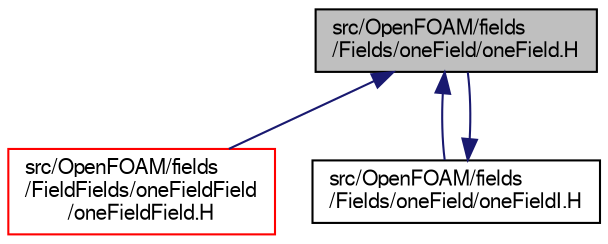 digraph "src/OpenFOAM/fields/Fields/oneField/oneField.H"
{
  bgcolor="transparent";
  edge [fontname="FreeSans",fontsize="10",labelfontname="FreeSans",labelfontsize="10"];
  node [fontname="FreeSans",fontsize="10",shape=record];
  Node27 [label="src/OpenFOAM/fields\l/Fields/oneField/oneField.H",height=0.2,width=0.4,color="black", fillcolor="grey75", style="filled", fontcolor="black"];
  Node27 -> Node28 [dir="back",color="midnightblue",fontsize="10",style="solid",fontname="FreeSans"];
  Node28 [label="src/OpenFOAM/fields\l/FieldFields/oneFieldField\l/oneFieldField.H",height=0.2,width=0.4,color="red",URL="$a09494.html"];
  Node27 -> Node289 [dir="back",color="midnightblue",fontsize="10",style="solid",fontname="FreeSans"];
  Node289 [label="src/OpenFOAM/fields\l/Fields/oneField/oneFieldI.H",height=0.2,width=0.4,color="black",URL="$a09632.html"];
  Node289 -> Node27 [dir="back",color="midnightblue",fontsize="10",style="solid",fontname="FreeSans"];
}

